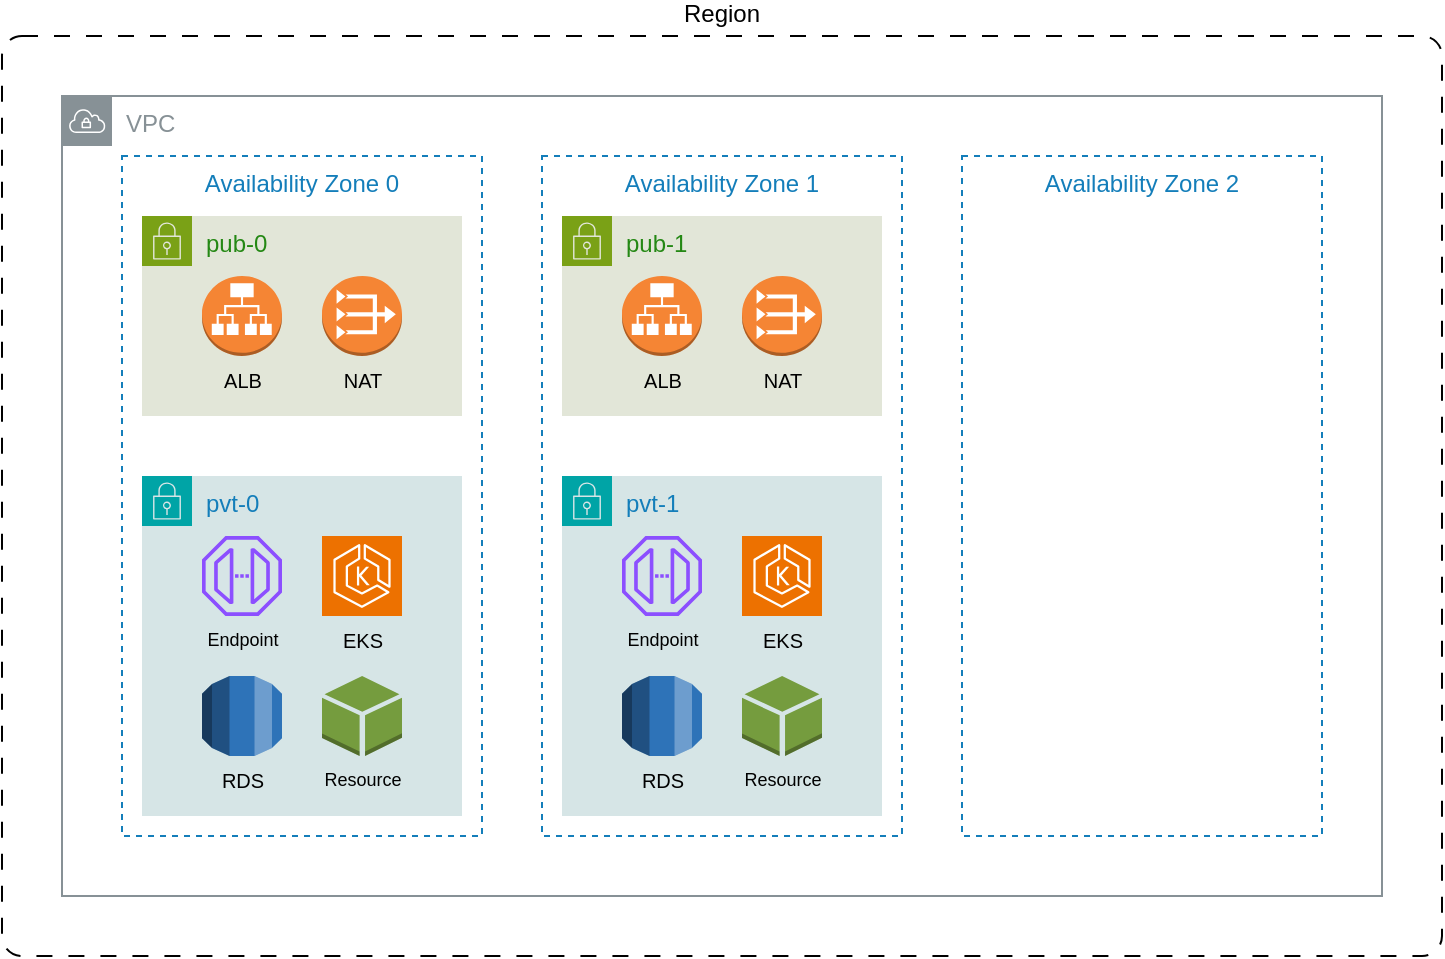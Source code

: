 <mxfile version="24.8.3">
  <diagram name="Page-1" id="mrz90P3ADKTQKx8ZKU6E">
    <mxGraphModel dx="2074" dy="1114" grid="1" gridSize="10" guides="1" tooltips="1" connect="1" arrows="1" fold="1" page="1" pageScale="1" pageWidth="850" pageHeight="1100" math="0" shadow="0">
      <root>
        <mxCell id="0" />
        <mxCell id="1" parent="0" />
        <mxCell id="1W5D_iZGhAIK8puydt82-6" value="Region" style="html=1;align=center;verticalAlign=top;rounded=1;absoluteArcSize=1;arcSize=20;dashed=1;whiteSpace=wrap;horizontal=1;spacingTop=-25;fillColor=none;labelBackgroundColor=default;dashPattern=8 8;" parent="1" vertex="1">
          <mxGeometry x="40" y="40" width="720" height="460" as="geometry" />
        </mxCell>
        <mxCell id="1W5D_iZGhAIK8puydt82-7" value="VPC" style="sketch=0;outlineConnect=0;gradientColor=none;html=1;whiteSpace=wrap;fontSize=12;fontStyle=0;shape=mxgraph.aws4.group;grIcon=mxgraph.aws4.group_vpc;strokeColor=#879196;fillColor=none;verticalAlign=top;align=left;spacingLeft=30;fontColor=#879196;dashed=0;" parent="1" vertex="1">
          <mxGeometry x="70" y="70" width="660" height="400" as="geometry" />
        </mxCell>
        <mxCell id="1W5D_iZGhAIK8puydt82-50" value="Availability Zone 0" style="fillColor=none;strokeColor=#147EBA;dashed=1;verticalAlign=top;fontStyle=0;fontColor=#147EBA;whiteSpace=wrap;html=1;" parent="1" vertex="1">
          <mxGeometry x="100" y="100" width="180" height="340" as="geometry" />
        </mxCell>
        <mxCell id="1W5D_iZGhAIK8puydt82-53" value="Availability Zone 1" style="fillColor=none;strokeColor=#147EBA;dashed=1;verticalAlign=top;fontStyle=0;fontColor=#147EBA;whiteSpace=wrap;html=1;" parent="1" vertex="1">
          <mxGeometry x="310" y="100" width="180" height="340" as="geometry" />
        </mxCell>
        <mxCell id="1W5D_iZGhAIK8puydt82-54" value="Availability Zone 2" style="fillColor=none;strokeColor=#147EBA;dashed=1;verticalAlign=top;fontStyle=0;fontColor=#147EBA;whiteSpace=wrap;html=1;" parent="1" vertex="1">
          <mxGeometry x="520" y="100" width="180" height="340" as="geometry" />
        </mxCell>
        <mxCell id="1W5D_iZGhAIK8puydt82-19" value="pvt-0" style="points=[[0,0],[0.25,0],[0.5,0],[0.75,0],[1,0],[1,0.25],[1,0.5],[1,0.75],[1,1],[0.75,1],[0.5,1],[0.25,1],[0,1],[0,0.75],[0,0.5],[0,0.25]];outlineConnect=0;gradientColor=none;html=1;whiteSpace=wrap;fontSize=12;fontStyle=0;container=1;pointerEvents=0;collapsible=0;recursiveResize=0;shape=mxgraph.aws4.group;grIcon=mxgraph.aws4.group_security_group;grStroke=0;strokeColor=#00A4A6;fillColor=#D6E5E6;verticalAlign=top;align=left;spacingLeft=30;fontColor=#147EBA;dashed=0;" parent="1" vertex="1">
          <mxGeometry x="110" y="260" width="160" height="170" as="geometry" />
        </mxCell>
        <mxCell id="1W5D_iZGhAIK8puydt82-30" value="EKS" style="sketch=0;points=[[0,0,0],[0.25,0,0],[0.5,0,0],[0.75,0,0],[1,0,0],[0,1,0],[0.25,1,0],[0.5,1,0],[0.75,1,0],[1,1,0],[0,0.25,0],[0,0.5,0],[0,0.75,0],[1,0.25,0],[1,0.5,0],[1,0.75,0]];outlineConnect=0;fontColor=#000000;fillColor=#ED7100;strokeColor=#ffffff;dashed=0;verticalLabelPosition=bottom;verticalAlign=top;align=center;html=1;fontSize=10;fontStyle=0;aspect=fixed;shape=mxgraph.aws4.resourceIcon;resIcon=mxgraph.aws4.eks;" parent="1W5D_iZGhAIK8puydt82-19" vertex="1">
          <mxGeometry x="90" y="30" width="40" height="40" as="geometry" />
        </mxCell>
        <mxCell id="1W5D_iZGhAIK8puydt82-56" value="Resource" style="outlineConnect=0;dashed=0;verticalLabelPosition=bottom;verticalAlign=top;align=center;html=1;shape=mxgraph.aws3.resources;fillColor=#759C3E;gradientColor=none;fontSize=9;fontColor=#000000;" parent="1W5D_iZGhAIK8puydt82-19" vertex="1">
          <mxGeometry x="90" y="100" width="40" height="40" as="geometry" />
        </mxCell>
        <mxCell id="1W5D_iZGhAIK8puydt82-57" value="Endpoint" style="sketch=0;outlineConnect=0;fontColor=#000000;gradientColor=none;fillColor=#8C4FFF;strokeColor=none;dashed=0;verticalLabelPosition=bottom;verticalAlign=top;align=center;html=1;fontSize=9;fontStyle=0;aspect=fixed;pointerEvents=1;shape=mxgraph.aws4.endpoint;" parent="1W5D_iZGhAIK8puydt82-19" vertex="1">
          <mxGeometry x="30" y="30" width="40" height="40" as="geometry" />
        </mxCell>
        <mxCell id="1W5D_iZGhAIK8puydt82-20" value="pub-0" style="points=[[0,0],[0.25,0],[0.5,0],[0.75,0],[1,0],[1,0.25],[1,0.5],[1,0.75],[1,1],[0.75,1],[0.5,1],[0.25,1],[0,1],[0,0.75],[0,0.5],[0,0.25]];outlineConnect=0;gradientColor=none;html=1;whiteSpace=wrap;fontSize=12;fontStyle=0;container=1;pointerEvents=0;collapsible=0;recursiveResize=0;shape=mxgraph.aws4.group;grIcon=mxgraph.aws4.group_security_group;grStroke=0;strokeColor=#7AA116;fillColor=#E2E6D8;verticalAlign=top;align=left;spacingLeft=30;fontColor=#248814;dashed=0;" parent="1" vertex="1">
          <mxGeometry x="110" y="130" width="160" height="100" as="geometry" />
        </mxCell>
        <mxCell id="1W5D_iZGhAIK8puydt82-29" value="ALB" style="outlineConnect=0;dashed=0;verticalLabelPosition=bottom;verticalAlign=top;align=center;html=1;shape=mxgraph.aws3.application_load_balancer;fillColor=#F58534;gradientColor=none;fontColor=#000000;fontSize=10;fontStyle=0" parent="1W5D_iZGhAIK8puydt82-20" vertex="1">
          <mxGeometry x="30" y="30" width="40" height="40" as="geometry" />
        </mxCell>
        <mxCell id="1W5D_iZGhAIK8puydt82-31" value="RDS" style="outlineConnect=0;dashed=0;verticalLabelPosition=bottom;verticalAlign=top;align=center;html=1;shape=mxgraph.aws3.rds;fillColor=#2E73B8;gradientColor=none;fontColor=#000000;fontSize=10;" parent="1" vertex="1">
          <mxGeometry x="140" y="360" width="40" height="40" as="geometry" />
        </mxCell>
        <mxCell id="1W5D_iZGhAIK8puydt82-14" value="NAT" style="outlineConnect=0;dashed=0;verticalLabelPosition=bottom;verticalAlign=top;align=center;html=1;shape=mxgraph.aws3.vpc_nat_gateway;fillColor=#F58534;gradientColor=none;fontColor=#000000;fontSize=10;fontStyle=0" parent="1" vertex="1">
          <mxGeometry x="200" y="160" width="40" height="40" as="geometry" />
        </mxCell>
        <mxCell id="1W5D_iZGhAIK8puydt82-32" value="pvt-1" style="points=[[0,0],[0.25,0],[0.5,0],[0.75,0],[1,0],[1,0.25],[1,0.5],[1,0.75],[1,1],[0.75,1],[0.5,1],[0.25,1],[0,1],[0,0.75],[0,0.5],[0,0.25]];outlineConnect=0;gradientColor=none;html=1;whiteSpace=wrap;fontSize=12;fontStyle=0;container=1;pointerEvents=0;collapsible=0;recursiveResize=0;shape=mxgraph.aws4.group;grIcon=mxgraph.aws4.group_security_group;grStroke=0;strokeColor=#00A4A6;fillColor=#D6E5E6;verticalAlign=top;align=left;spacingLeft=30;fontColor=#147EBA;dashed=0;" parent="1" vertex="1">
          <mxGeometry x="320" y="260" width="160" height="170" as="geometry" />
        </mxCell>
        <mxCell id="1W5D_iZGhAIK8puydt82-33" value="EKS" style="sketch=0;points=[[0,0,0],[0.25,0,0],[0.5,0,0],[0.75,0,0],[1,0,0],[0,1,0],[0.25,1,0],[0.5,1,0],[0.75,1,0],[1,1,0],[0,0.25,0],[0,0.5,0],[0,0.75,0],[1,0.25,0],[1,0.5,0],[1,0.75,0]];outlineConnect=0;fontColor=#000000;fillColor=#ED7100;strokeColor=#ffffff;dashed=0;verticalLabelPosition=bottom;verticalAlign=top;align=center;html=1;fontSize=10;fontStyle=0;aspect=fixed;shape=mxgraph.aws4.resourceIcon;resIcon=mxgraph.aws4.eks;" parent="1W5D_iZGhAIK8puydt82-32" vertex="1">
          <mxGeometry x="90" y="30" width="40" height="40" as="geometry" />
        </mxCell>
        <mxCell id="1W5D_iZGhAIK8puydt82-34" value="pub-1" style="points=[[0,0],[0.25,0],[0.5,0],[0.75,0],[1,0],[1,0.25],[1,0.5],[1,0.75],[1,1],[0.75,1],[0.5,1],[0.25,1],[0,1],[0,0.75],[0,0.5],[0,0.25]];outlineConnect=0;gradientColor=none;html=1;whiteSpace=wrap;fontSize=12;fontStyle=0;container=1;pointerEvents=0;collapsible=0;recursiveResize=0;shape=mxgraph.aws4.group;grIcon=mxgraph.aws4.group_security_group;grStroke=0;strokeColor=#7AA116;fillColor=#E2E6D8;verticalAlign=top;align=left;spacingLeft=30;fontColor=#248814;dashed=0;" parent="1" vertex="1">
          <mxGeometry x="320" y="130" width="160" height="100" as="geometry" />
        </mxCell>
        <mxCell id="1W5D_iZGhAIK8puydt82-35" value="ALB" style="outlineConnect=0;dashed=0;verticalLabelPosition=bottom;verticalAlign=top;align=center;html=1;shape=mxgraph.aws3.application_load_balancer;fillColor=#F58534;gradientColor=none;fontColor=#000000;fontSize=10;fontStyle=0" parent="1W5D_iZGhAIK8puydt82-34" vertex="1">
          <mxGeometry x="30" y="30" width="40" height="40" as="geometry" />
        </mxCell>
        <mxCell id="1W5D_iZGhAIK8puydt82-36" value="RDS" style="outlineConnect=0;dashed=0;verticalLabelPosition=bottom;verticalAlign=top;align=center;html=1;shape=mxgraph.aws3.rds;fillColor=#2E73B8;gradientColor=none;fontColor=#000000;fontSize=10;" parent="1" vertex="1">
          <mxGeometry x="350" y="360" width="40" height="40" as="geometry" />
        </mxCell>
        <mxCell id="1W5D_iZGhAIK8puydt82-37" value="NAT" style="outlineConnect=0;dashed=0;verticalLabelPosition=bottom;verticalAlign=top;align=center;html=1;shape=mxgraph.aws3.vpc_nat_gateway;fillColor=#F58534;gradientColor=none;fontColor=#000000;fontSize=10;fontStyle=0" parent="1" vertex="1">
          <mxGeometry x="410" y="160" width="40" height="40" as="geometry" />
        </mxCell>
        <mxCell id="1W5D_iZGhAIK8puydt82-60" value="Resource" style="outlineConnect=0;dashed=0;verticalLabelPosition=bottom;verticalAlign=top;align=center;html=1;shape=mxgraph.aws3.resources;fillColor=#759C3E;gradientColor=none;fontSize=9;fontColor=#000000;" parent="1" vertex="1">
          <mxGeometry x="410" y="360" width="40" height="40" as="geometry" />
        </mxCell>
        <mxCell id="1W5D_iZGhAIK8puydt82-61" value="Endpoint" style="sketch=0;outlineConnect=0;fontColor=#000000;gradientColor=none;fillColor=#8C4FFF;strokeColor=none;dashed=0;verticalLabelPosition=bottom;verticalAlign=top;align=center;html=1;fontSize=9;fontStyle=0;aspect=fixed;pointerEvents=1;shape=mxgraph.aws4.endpoint;" parent="1" vertex="1">
          <mxGeometry x="350" y="290" width="40" height="40" as="geometry" />
        </mxCell>
      </root>
    </mxGraphModel>
  </diagram>
</mxfile>
